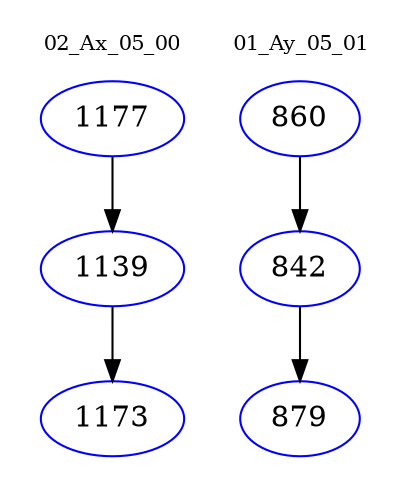 digraph{
subgraph cluster_0 {
color = white
label = "02_Ax_05_00";
fontsize=10;
T0_1177 [label="1177", color="blue"]
T0_1177 -> T0_1139 [color="black"]
T0_1139 [label="1139", color="blue"]
T0_1139 -> T0_1173 [color="black"]
T0_1173 [label="1173", color="blue"]
}
subgraph cluster_1 {
color = white
label = "01_Ay_05_01";
fontsize=10;
T1_860 [label="860", color="blue"]
T1_860 -> T1_842 [color="black"]
T1_842 [label="842", color="blue"]
T1_842 -> T1_879 [color="black"]
T1_879 [label="879", color="blue"]
}
}
